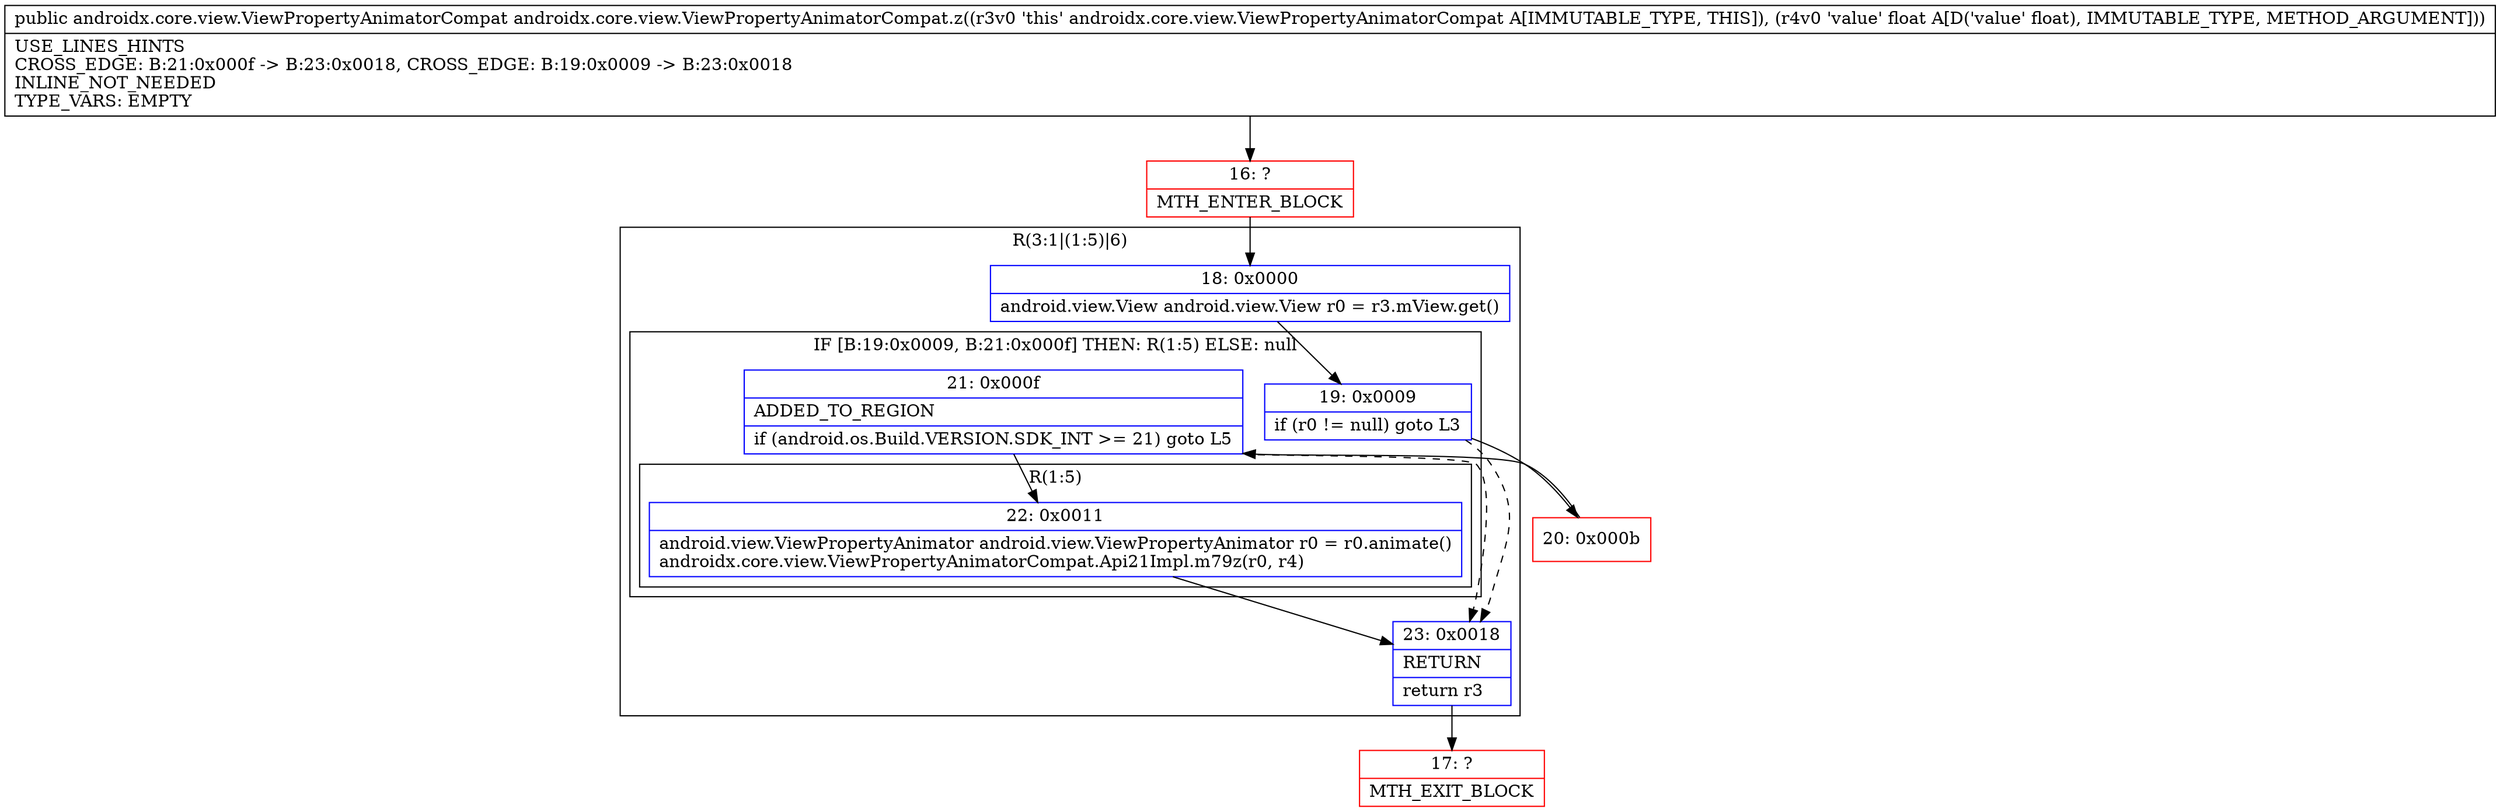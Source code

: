 digraph "CFG forandroidx.core.view.ViewPropertyAnimatorCompat.z(F)Landroidx\/core\/view\/ViewPropertyAnimatorCompat;" {
subgraph cluster_Region_1157134413 {
label = "R(3:1|(1:5)|6)";
node [shape=record,color=blue];
Node_18 [shape=record,label="{18\:\ 0x0000|android.view.View android.view.View r0 = r3.mView.get()\l}"];
subgraph cluster_IfRegion_1675126947 {
label = "IF [B:19:0x0009, B:21:0x000f] THEN: R(1:5) ELSE: null";
node [shape=record,color=blue];
Node_19 [shape=record,label="{19\:\ 0x0009|if (r0 != null) goto L3\l}"];
Node_21 [shape=record,label="{21\:\ 0x000f|ADDED_TO_REGION\l|if (android.os.Build.VERSION.SDK_INT \>= 21) goto L5\l}"];
subgraph cluster_Region_1949647476 {
label = "R(1:5)";
node [shape=record,color=blue];
Node_22 [shape=record,label="{22\:\ 0x0011|android.view.ViewPropertyAnimator android.view.ViewPropertyAnimator r0 = r0.animate()\landroidx.core.view.ViewPropertyAnimatorCompat.Api21Impl.m79z(r0, r4)\l}"];
}
}
Node_23 [shape=record,label="{23\:\ 0x0018|RETURN\l|return r3\l}"];
}
Node_16 [shape=record,color=red,label="{16\:\ ?|MTH_ENTER_BLOCK\l}"];
Node_20 [shape=record,color=red,label="{20\:\ 0x000b}"];
Node_17 [shape=record,color=red,label="{17\:\ ?|MTH_EXIT_BLOCK\l}"];
MethodNode[shape=record,label="{public androidx.core.view.ViewPropertyAnimatorCompat androidx.core.view.ViewPropertyAnimatorCompat.z((r3v0 'this' androidx.core.view.ViewPropertyAnimatorCompat A[IMMUTABLE_TYPE, THIS]), (r4v0 'value' float A[D('value' float), IMMUTABLE_TYPE, METHOD_ARGUMENT]))  | USE_LINES_HINTS\lCROSS_EDGE: B:21:0x000f \-\> B:23:0x0018, CROSS_EDGE: B:19:0x0009 \-\> B:23:0x0018\lINLINE_NOT_NEEDED\lTYPE_VARS: EMPTY\l}"];
MethodNode -> Node_16;Node_18 -> Node_19;
Node_19 -> Node_20;
Node_19 -> Node_23[style=dashed];
Node_21 -> Node_22;
Node_21 -> Node_23[style=dashed];
Node_22 -> Node_23;
Node_23 -> Node_17;
Node_16 -> Node_18;
Node_20 -> Node_21;
}

